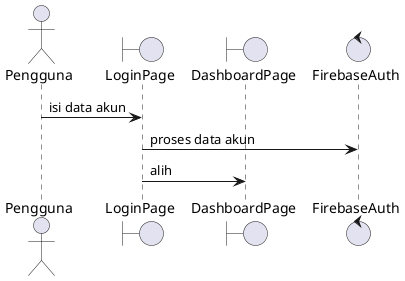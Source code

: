 @startuml
actor Pengguna
boundary LoginPage
boundary DashboardPage
control FirebaseAuth

Pengguna -> LoginPage: isi data akun
LoginPage -> FirebaseAuth:  proses data akun
LoginPage -> DashboardPage: alih
@enduml
